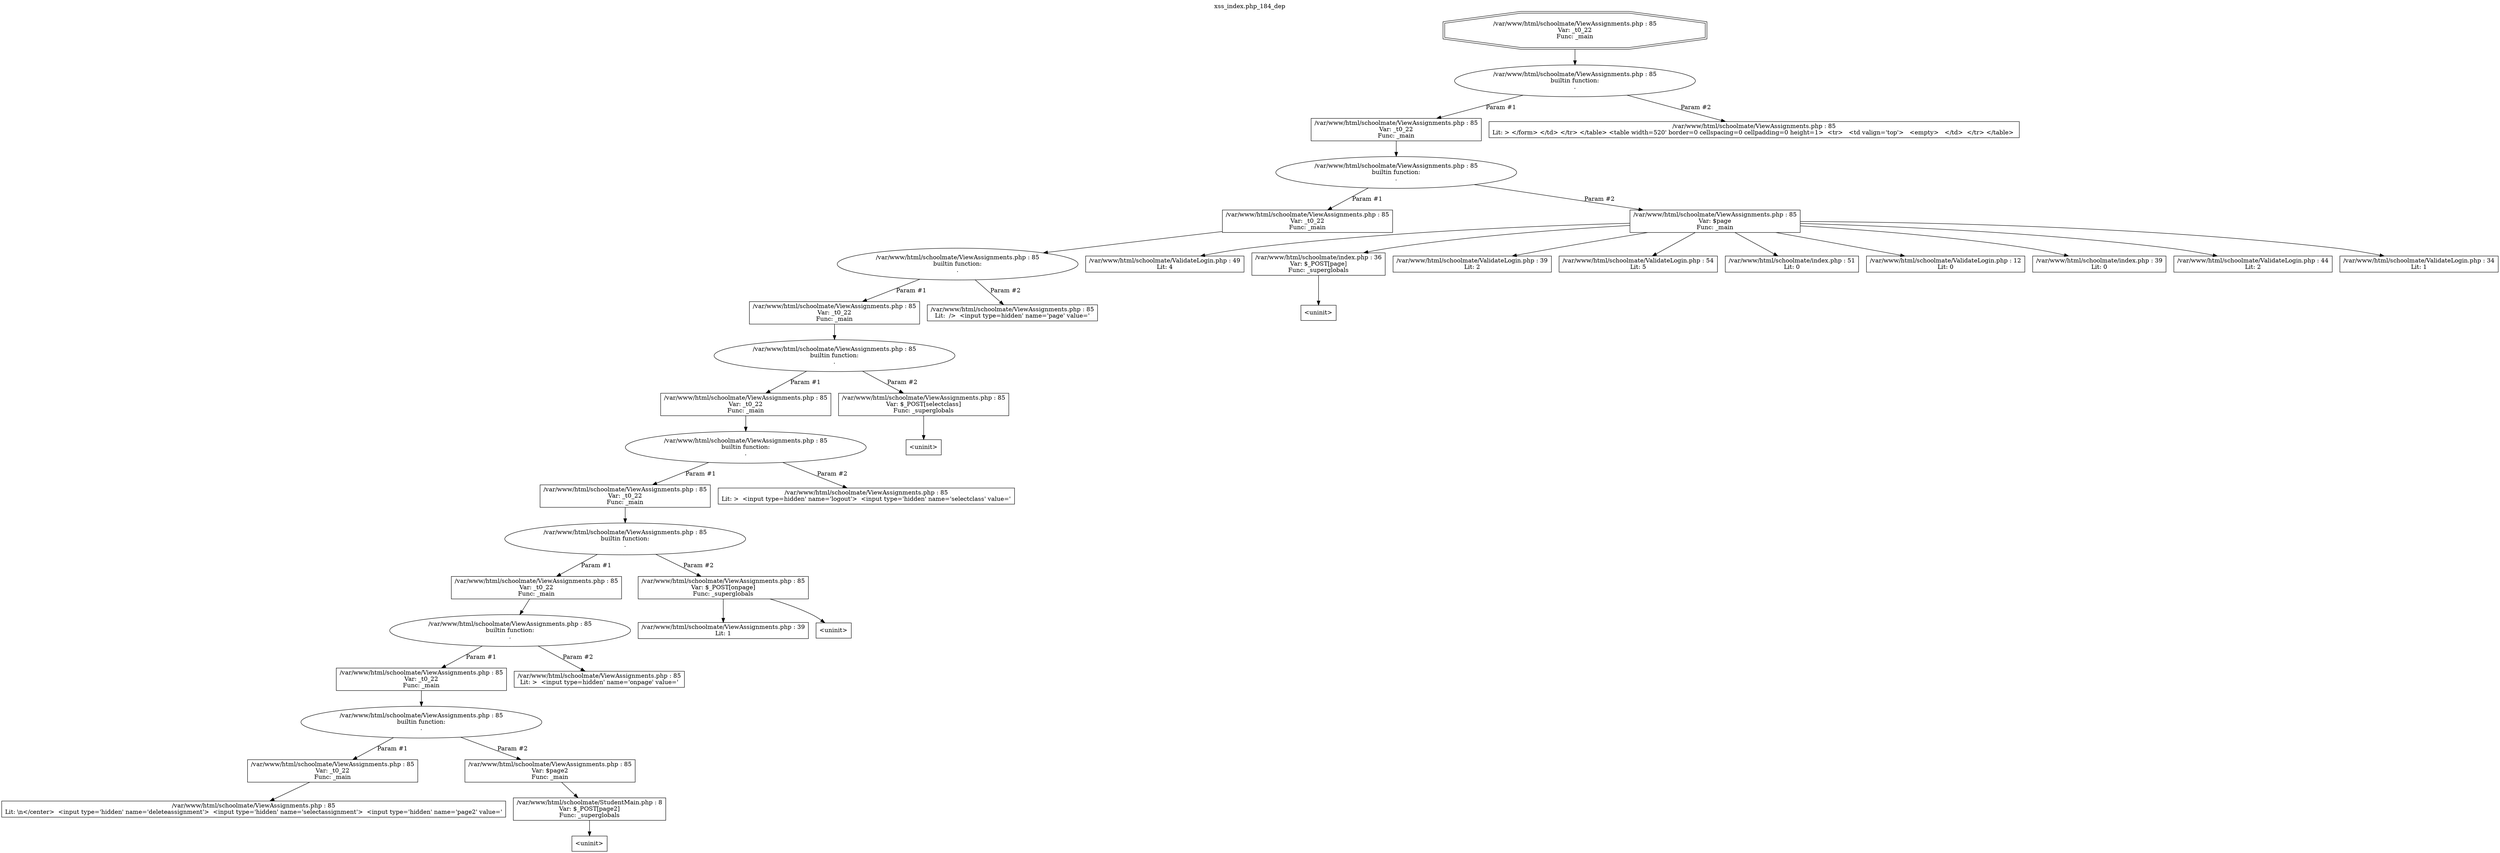 digraph cfg {
  label="xss_index.php_184_dep";
  labelloc=t;
  n1 [shape=doubleoctagon, label="/var/www/html/schoolmate/ViewAssignments.php : 85\nVar: _t0_22\nFunc: _main\n"];
  n2 [shape=ellipse, label="/var/www/html/schoolmate/ViewAssignments.php : 85\nbuiltin function:\n.\n"];
  n3 [shape=box, label="/var/www/html/schoolmate/ViewAssignments.php : 85\nVar: _t0_22\nFunc: _main\n"];
  n4 [shape=ellipse, label="/var/www/html/schoolmate/ViewAssignments.php : 85\nbuiltin function:\n.\n"];
  n5 [shape=box, label="/var/www/html/schoolmate/ViewAssignments.php : 85\nVar: _t0_22\nFunc: _main\n"];
  n6 [shape=ellipse, label="/var/www/html/schoolmate/ViewAssignments.php : 85\nbuiltin function:\n.\n"];
  n7 [shape=box, label="/var/www/html/schoolmate/ViewAssignments.php : 85\nVar: _t0_22\nFunc: _main\n"];
  n8 [shape=ellipse, label="/var/www/html/schoolmate/ViewAssignments.php : 85\nbuiltin function:\n.\n"];
  n9 [shape=box, label="/var/www/html/schoolmate/ViewAssignments.php : 85\nVar: _t0_22\nFunc: _main\n"];
  n10 [shape=ellipse, label="/var/www/html/schoolmate/ViewAssignments.php : 85\nbuiltin function:\n.\n"];
  n11 [shape=box, label="/var/www/html/schoolmate/ViewAssignments.php : 85\nVar: _t0_22\nFunc: _main\n"];
  n12 [shape=ellipse, label="/var/www/html/schoolmate/ViewAssignments.php : 85\nbuiltin function:\n.\n"];
  n13 [shape=box, label="/var/www/html/schoolmate/ViewAssignments.php : 85\nVar: _t0_22\nFunc: _main\n"];
  n14 [shape=ellipse, label="/var/www/html/schoolmate/ViewAssignments.php : 85\nbuiltin function:\n.\n"];
  n15 [shape=box, label="/var/www/html/schoolmate/ViewAssignments.php : 85\nVar: _t0_22\nFunc: _main\n"];
  n16 [shape=ellipse, label="/var/www/html/schoolmate/ViewAssignments.php : 85\nbuiltin function:\n.\n"];
  n17 [shape=box, label="/var/www/html/schoolmate/ViewAssignments.php : 85\nVar: _t0_22\nFunc: _main\n"];
  n18 [shape=box, label="/var/www/html/schoolmate/ViewAssignments.php : 85\nLit: \\n</center>  <input type='hidden' name='deleteassignment'>  <input type='hidden' name='selectassignment'>  <input type='hidden' name='page2' value='\n"];
  n19 [shape=box, label="/var/www/html/schoolmate/ViewAssignments.php : 85\nVar: $page2\nFunc: _main\n"];
  n20 [shape=box, label="/var/www/html/schoolmate/StudentMain.php : 8\nVar: $_POST[page2]\nFunc: _superglobals\n"];
  n21 [shape=box, label="<uninit>"];
  n22 [shape=box, label="/var/www/html/schoolmate/ViewAssignments.php : 85\nLit: >  <input type=hidden' name='onpage' value='\n"];
  n23 [shape=box, label="/var/www/html/schoolmate/ViewAssignments.php : 85\nVar: $_POST[onpage]\nFunc: _superglobals\n"];
  n24 [shape=box, label="/var/www/html/schoolmate/ViewAssignments.php : 39\nLit: 1\n"];
  n25 [shape=box, label="<uninit>"];
  n26 [shape=box, label="/var/www/html/schoolmate/ViewAssignments.php : 85\nLit: >  <input type=hidden' name='logout'>  <input type='hidden' name='selectclass' value='\n"];
  n27 [shape=box, label="/var/www/html/schoolmate/ViewAssignments.php : 85\nVar: $_POST[selectclass]\nFunc: _superglobals\n"];
  n28 [shape=box, label="<uninit>"];
  n29 [shape=box, label="/var/www/html/schoolmate/ViewAssignments.php : 85\nLit:  />  <input type=hidden' name='page' value='\n"];
  n30 [shape=box, label="/var/www/html/schoolmate/ViewAssignments.php : 85\nVar: $page\nFunc: _main\n"];
  n31 [shape=box, label="/var/www/html/schoolmate/ValidateLogin.php : 49\nLit: 4\n"];
  n32 [shape=box, label="/var/www/html/schoolmate/index.php : 36\nVar: $_POST[page]\nFunc: _superglobals\n"];
  n33 [shape=box, label="<uninit>"];
  n34 [shape=box, label="/var/www/html/schoolmate/ValidateLogin.php : 39\nLit: 2\n"];
  n35 [shape=box, label="/var/www/html/schoolmate/ValidateLogin.php : 54\nLit: 5\n"];
  n36 [shape=box, label="/var/www/html/schoolmate/index.php : 51\nLit: 0\n"];
  n37 [shape=box, label="/var/www/html/schoolmate/ValidateLogin.php : 12\nLit: 0\n"];
  n38 [shape=box, label="/var/www/html/schoolmate/index.php : 39\nLit: 0\n"];
  n39 [shape=box, label="/var/www/html/schoolmate/ValidateLogin.php : 44\nLit: 2\n"];
  n40 [shape=box, label="/var/www/html/schoolmate/ValidateLogin.php : 34\nLit: 1\n"];
  n41 [shape=box, label="/var/www/html/schoolmate/ViewAssignments.php : 85\nLit: > </form> </td> </tr> </table> <table width=520' border=0 cellspacing=0 cellpadding=0 height=1>  <tr>   <td valign='top'>   <empty>   </td>  </tr> </table> \n"];
  n1 -> n2;
  n3 -> n4;
  n5 -> n6;
  n7 -> n8;
  n9 -> n10;
  n11 -> n12;
  n13 -> n14;
  n15 -> n16;
  n17 -> n18;
  n16 -> n17[label="Param #1"];
  n16 -> n19[label="Param #2"];
  n20 -> n21;
  n19 -> n20;
  n14 -> n15[label="Param #1"];
  n14 -> n22[label="Param #2"];
  n12 -> n13[label="Param #1"];
  n12 -> n23[label="Param #2"];
  n23 -> n24;
  n23 -> n25;
  n10 -> n11[label="Param #1"];
  n10 -> n26[label="Param #2"];
  n8 -> n9[label="Param #1"];
  n8 -> n27[label="Param #2"];
  n27 -> n28;
  n6 -> n7[label="Param #1"];
  n6 -> n29[label="Param #2"];
  n4 -> n5[label="Param #1"];
  n4 -> n30[label="Param #2"];
  n30 -> n31;
  n30 -> n32;
  n30 -> n34;
  n30 -> n35;
  n30 -> n36;
  n30 -> n37;
  n30 -> n38;
  n30 -> n39;
  n30 -> n40;
  n32 -> n33;
  n2 -> n3[label="Param #1"];
  n2 -> n41[label="Param #2"];
}
